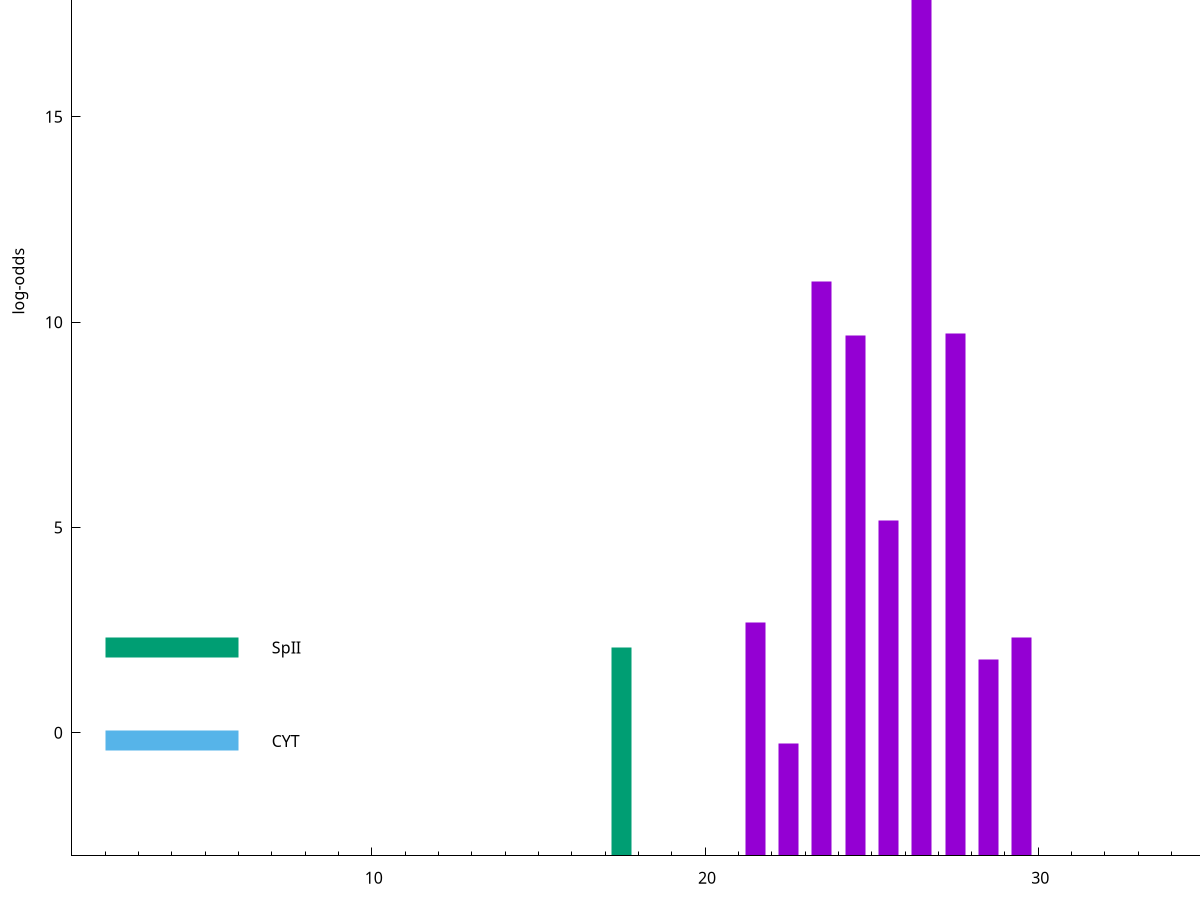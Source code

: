 set title "LipoP predictions for SRR3996255.gff"
set size 2., 1.4
set xrange [1:70] 
set mxtics 10
set yrange [-3:25]
set y2range [0:28]
set ylabel "log-odds"
set term postscript eps color solid "Helvetica" 30
set output "SRR3996255.gff10.eps"
set arrow from 2,19.6376 to 6,19.6376 nohead lt 1 lw 20
set label "SpI" at 7,19.6376
set arrow from 2,2.07364 to 6,2.07364 nohead lt 2 lw 20
set label "SpII" at 7,2.07364
set arrow from 2,-0.200913 to 6,-0.200913 nohead lt 3 lw 20
set label "CYT" at 7,-0.200913
set arrow from 2,19.6376 to 6,19.6376 nohead lt 1 lw 20
set label "SpI" at 7,19.6376
# NOTE: The scores below are the log-odds scores with the threshold
# NOTE: subtracted (a hack to make gnuplot make the histogram all
# NOTE: look nice).
plot "-" axes x1y2 title "" with impulses lt 2 lw 20, "-" axes x1y2 title "" with impulses lt 1 lw 20
17.500000 5.073640
e
26.500000 22.630900
23.500000 13.993600
27.500000 12.730740
24.500000 12.668690
25.500000 8.167930
21.500000 5.676950
29.500000 5.313260
28.500000 4.794540
22.500000 2.746114
e
exit
